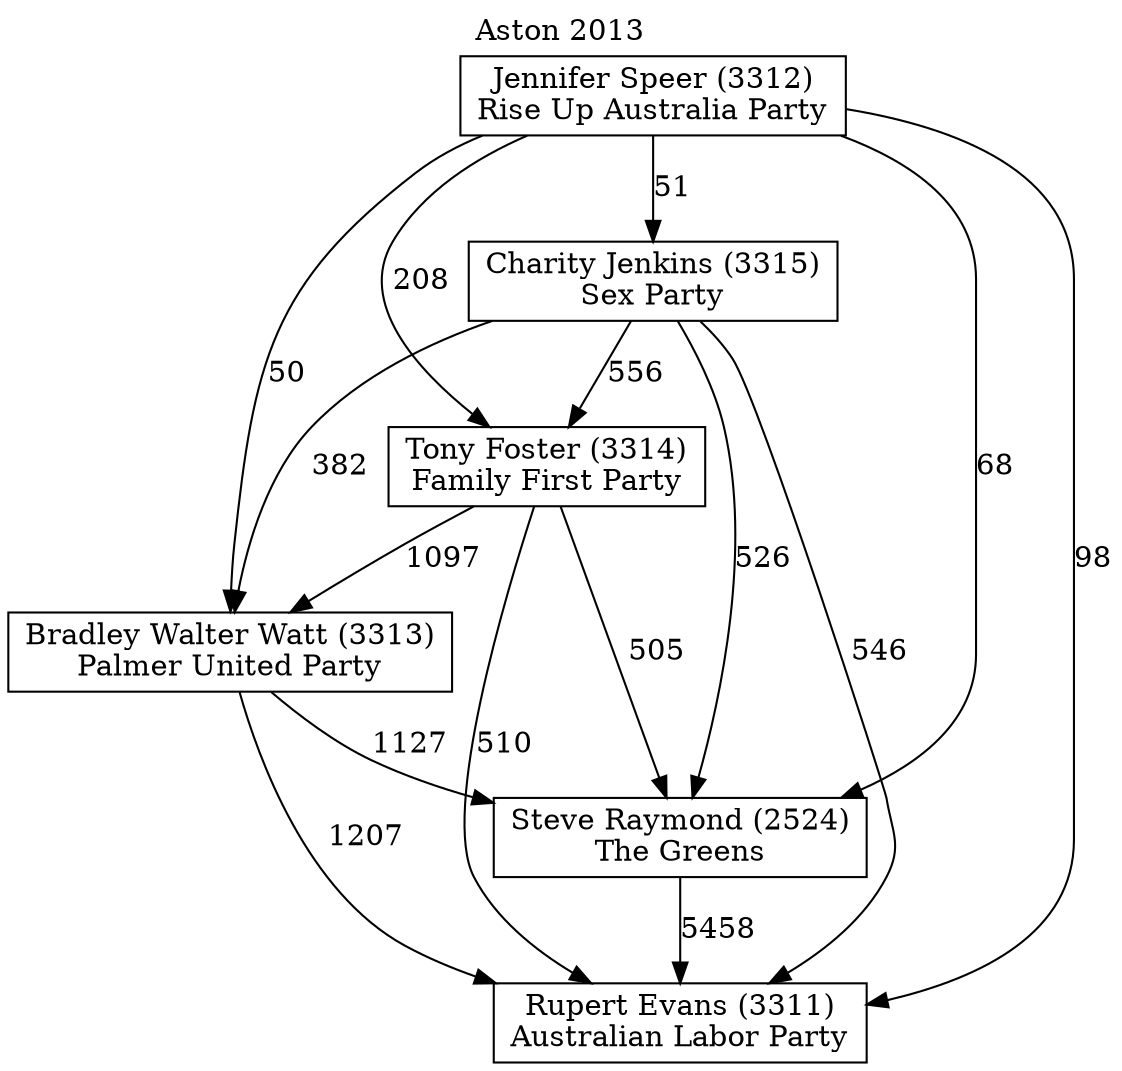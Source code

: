 // House preference flow
digraph "Rupert Evans (3311)_Aston_2013" {
	graph [label="Aston 2013" labelloc=t mclimit=10]
	node [shape=box]
	"Bradley Walter Watt (3313)" [label="Bradley Walter Watt (3313)
Palmer United Party"]
	"Charity Jenkins (3315)" [label="Charity Jenkins (3315)
Sex Party"]
	"Jennifer Speer (3312)" [label="Jennifer Speer (3312)
Rise Up Australia Party"]
	"Rupert Evans (3311)" [label="Rupert Evans (3311)
Australian Labor Party"]
	"Steve Raymond (2524)" [label="Steve Raymond (2524)
The Greens"]
	"Tony Foster (3314)" [label="Tony Foster (3314)
Family First Party"]
	"Bradley Walter Watt (3313)" -> "Rupert Evans (3311)" [label=1207]
	"Bradley Walter Watt (3313)" -> "Steve Raymond (2524)" [label=1127]
	"Charity Jenkins (3315)" -> "Bradley Walter Watt (3313)" [label=382]
	"Charity Jenkins (3315)" -> "Rupert Evans (3311)" [label=546]
	"Charity Jenkins (3315)" -> "Steve Raymond (2524)" [label=526]
	"Charity Jenkins (3315)" -> "Tony Foster (3314)" [label=556]
	"Jennifer Speer (3312)" -> "Bradley Walter Watt (3313)" [label=50]
	"Jennifer Speer (3312)" -> "Charity Jenkins (3315)" [label=51]
	"Jennifer Speer (3312)" -> "Rupert Evans (3311)" [label=98]
	"Jennifer Speer (3312)" -> "Steve Raymond (2524)" [label=68]
	"Jennifer Speer (3312)" -> "Tony Foster (3314)" [label=208]
	"Steve Raymond (2524)" -> "Rupert Evans (3311)" [label=5458]
	"Tony Foster (3314)" -> "Bradley Walter Watt (3313)" [label=1097]
	"Tony Foster (3314)" -> "Rupert Evans (3311)" [label=510]
	"Tony Foster (3314)" -> "Steve Raymond (2524)" [label=505]
}
